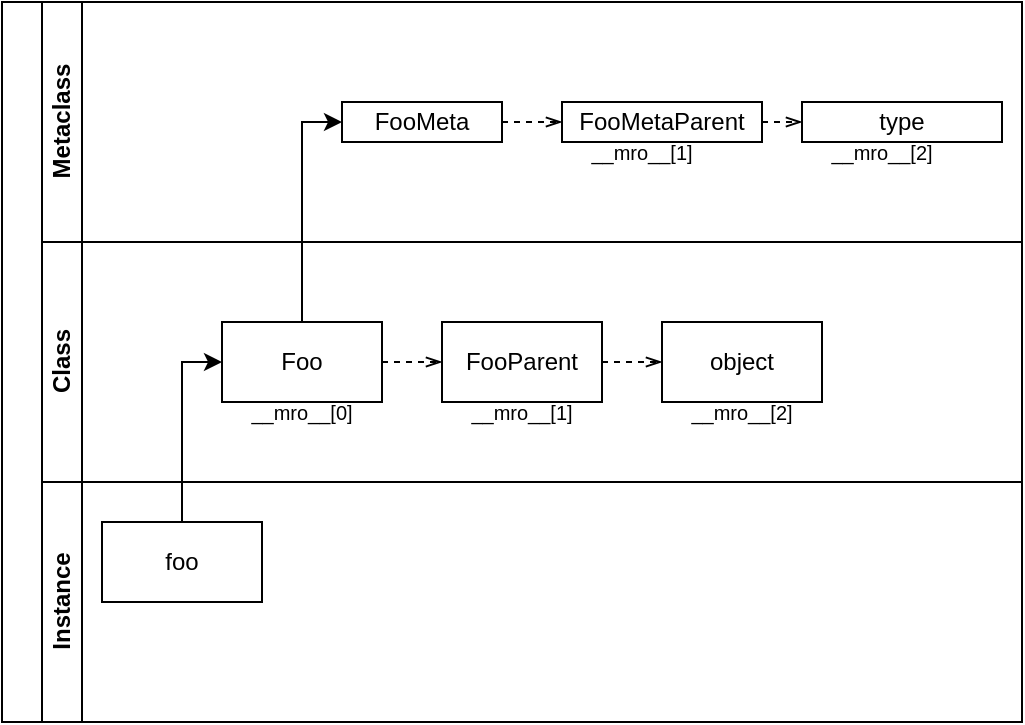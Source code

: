 <mxfile version="20.7.4" type="device"><diagram id="prtHgNgQTEPvFCAcTncT" name="Page-1"><mxGraphModel dx="1370" dy="958" grid="1" gridSize="10" guides="1" tooltips="1" connect="1" arrows="1" fold="1" page="1" pageScale="1" pageWidth="827" pageHeight="1169" math="0" shadow="0"><root><mxCell id="0"/><mxCell id="1" parent="0"/><mxCell id="dNxyNK7c78bLwvsdeMH5-19" value="" style="swimlane;html=1;childLayout=stackLayout;resizeParent=1;resizeParentMax=0;horizontal=0;startSize=20;horizontalStack=0;" parent="1" vertex="1"><mxGeometry x="120" y="120" width="510" height="360" as="geometry"/></mxCell><mxCell id="dNxyNK7c78bLwvsdeMH5-20" value="Metaclass" style="swimlane;html=1;startSize=20;horizontal=0;" parent="dNxyNK7c78bLwvsdeMH5-19" vertex="1"><mxGeometry x="20" width="490" height="120" as="geometry"/></mxCell><mxCell id="dNxyNK7c78bLwvsdeMH5-24" value="FooMeta" style="rounded=0;whiteSpace=wrap;html=1;fontFamily=Helvetica;fontSize=12;fontColor=#000000;align=center;" parent="dNxyNK7c78bLwvsdeMH5-20" vertex="1"><mxGeometry x="150" y="50" width="80" height="20" as="geometry"/></mxCell><mxCell id="jbVVa1-D4mWBv26Nt9Yt-16" value="FooMetaParent" style="rounded=0;whiteSpace=wrap;html=1;fontFamily=Helvetica;fontSize=12;fontColor=#000000;align=center;" parent="dNxyNK7c78bLwvsdeMH5-20" vertex="1"><mxGeometry x="260" y="50" width="100" height="20" as="geometry"/></mxCell><mxCell id="jbVVa1-D4mWBv26Nt9Yt-17" value="" style="endArrow=openThin;dashed=1;html=1;rounded=0;endFill=0;" parent="dNxyNK7c78bLwvsdeMH5-20" target="jbVVa1-D4mWBv26Nt9Yt-16" edge="1"><mxGeometry width="50" height="50" relative="1" as="geometry"><mxPoint x="230" y="60" as="sourcePoint"/><mxPoint x="140" y="-170" as="targetPoint"/></mxGeometry></mxCell><mxCell id="jbVVa1-D4mWBv26Nt9Yt-18" value="__mro__[1]" style="text;html=1;strokeColor=none;fillColor=none;align=center;verticalAlign=middle;whiteSpace=wrap;rounded=0;fontSize=10;" parent="dNxyNK7c78bLwvsdeMH5-20" vertex="1"><mxGeometry x="270" y="60" width="60" height="30" as="geometry"/></mxCell><mxCell id="jbVVa1-D4mWBv26Nt9Yt-21" value="type" style="rounded=0;whiteSpace=wrap;html=1;fontFamily=Helvetica;fontSize=12;fontColor=#000000;align=center;" parent="dNxyNK7c78bLwvsdeMH5-20" vertex="1"><mxGeometry x="380" y="50" width="100" height="20" as="geometry"/></mxCell><mxCell id="jbVVa1-D4mWBv26Nt9Yt-22" value="__mro__[2]" style="text;html=1;strokeColor=none;fillColor=none;align=center;verticalAlign=middle;whiteSpace=wrap;rounded=0;fontSize=10;" parent="dNxyNK7c78bLwvsdeMH5-20" vertex="1"><mxGeometry x="390" y="60" width="60" height="30" as="geometry"/></mxCell><mxCell id="jbVVa1-D4mWBv26Nt9Yt-23" value="" style="endArrow=openThin;dashed=1;html=1;rounded=0;endFill=0;" parent="dNxyNK7c78bLwvsdeMH5-20" source="jbVVa1-D4mWBv26Nt9Yt-16" target="jbVVa1-D4mWBv26Nt9Yt-21" edge="1"><mxGeometry width="50" height="50" relative="1" as="geometry"><mxPoint x="360.0" y="59.52" as="sourcePoint"/><mxPoint x="390" y="59.52" as="targetPoint"/></mxGeometry></mxCell><mxCell id="dNxyNK7c78bLwvsdeMH5-21" value="Class" style="swimlane;html=1;startSize=20;horizontal=0;" parent="dNxyNK7c78bLwvsdeMH5-19" vertex="1"><mxGeometry x="20" y="120" width="490" height="120" as="geometry"/></mxCell><mxCell id="dNxyNK7c78bLwvsdeMH5-26" value="Foo" style="rounded=0;whiteSpace=wrap;html=1;fontFamily=Helvetica;fontSize=12;fontColor=#000000;align=center;" parent="dNxyNK7c78bLwvsdeMH5-21" vertex="1"><mxGeometry x="90" y="40" width="80" height="40" as="geometry"/></mxCell><mxCell id="jbVVa1-D4mWBv26Nt9Yt-2" value="FooParent" style="rounded=0;whiteSpace=wrap;html=1;fontFamily=Helvetica;fontSize=12;fontColor=#000000;align=center;" parent="dNxyNK7c78bLwvsdeMH5-21" vertex="1"><mxGeometry x="200" y="40" width="80" height="40" as="geometry"/></mxCell><mxCell id="jbVVa1-D4mWBv26Nt9Yt-3" value="object" style="rounded=0;whiteSpace=wrap;html=1;fontFamily=Helvetica;fontSize=12;fontColor=#000000;align=center;" parent="dNxyNK7c78bLwvsdeMH5-21" vertex="1"><mxGeometry x="310" y="40" width="80" height="40" as="geometry"/></mxCell><mxCell id="jbVVa1-D4mWBv26Nt9Yt-4" value="" style="endArrow=openThin;dashed=1;html=1;rounded=0;endFill=0;" parent="dNxyNK7c78bLwvsdeMH5-21" source="dNxyNK7c78bLwvsdeMH5-26" target="jbVVa1-D4mWBv26Nt9Yt-2" edge="1"><mxGeometry width="50" height="50" relative="1" as="geometry"><mxPoint x="170" y="120" as="sourcePoint"/><mxPoint x="220" y="70" as="targetPoint"/></mxGeometry></mxCell><mxCell id="jbVVa1-D4mWBv26Nt9Yt-6" value="" style="endArrow=openThin;dashed=1;html=1;rounded=0;endFill=0;" parent="dNxyNK7c78bLwvsdeMH5-21" source="jbVVa1-D4mWBv26Nt9Yt-2" target="jbVVa1-D4mWBv26Nt9Yt-3" edge="1"><mxGeometry width="50" height="50" relative="1" as="geometry"><mxPoint x="270" y="59.76" as="sourcePoint"/><mxPoint x="310.0" y="59.76" as="targetPoint"/></mxGeometry></mxCell><mxCell id="jbVVa1-D4mWBv26Nt9Yt-7" value="__mro__[1]" style="text;html=1;strokeColor=none;fillColor=none;align=center;verticalAlign=middle;whiteSpace=wrap;rounded=0;fontSize=10;" parent="dNxyNK7c78bLwvsdeMH5-21" vertex="1"><mxGeometry x="210" y="70" width="60" height="30" as="geometry"/></mxCell><mxCell id="jbVVa1-D4mWBv26Nt9Yt-13" value="__mro__[2]" style="text;html=1;strokeColor=none;fillColor=none;align=center;verticalAlign=middle;whiteSpace=wrap;rounded=0;fontSize=10;" parent="dNxyNK7c78bLwvsdeMH5-21" vertex="1"><mxGeometry x="320" y="70" width="60" height="30" as="geometry"/></mxCell><mxCell id="jbVVa1-D4mWBv26Nt9Yt-14" value="__mro__[0]" style="text;html=1;strokeColor=none;fillColor=none;align=center;verticalAlign=middle;whiteSpace=wrap;rounded=0;fontSize=10;" parent="dNxyNK7c78bLwvsdeMH5-21" vertex="1"><mxGeometry x="100" y="70" width="60" height="30" as="geometry"/></mxCell><mxCell id="dNxyNK7c78bLwvsdeMH5-22" value="Instance" style="swimlane;html=1;startSize=20;horizontal=0;" parent="dNxyNK7c78bLwvsdeMH5-19" vertex="1"><mxGeometry x="20" y="240" width="490" height="120" as="geometry"><mxRectangle x="20" y="240" width="430" height="30" as="alternateBounds"/></mxGeometry></mxCell><mxCell id="dNxyNK7c78bLwvsdeMH5-34" value="foo" style="rounded=0;whiteSpace=wrap;html=1;fontFamily=Helvetica;fontSize=12;fontColor=#000000;align=center;" parent="dNxyNK7c78bLwvsdeMH5-22" vertex="1"><mxGeometry x="30" y="20" width="80" height="40" as="geometry"/></mxCell><mxCell id="jbVVa1-D4mWBv26Nt9Yt-1" value="" style="edgeStyle=orthogonalEdgeStyle;rounded=0;orthogonalLoop=1;jettySize=auto;html=1;endArrow=classic;endFill=1;entryX=0;entryY=0.5;entryDx=0;entryDy=0;" parent="dNxyNK7c78bLwvsdeMH5-19" source="dNxyNK7c78bLwvsdeMH5-34" target="dNxyNK7c78bLwvsdeMH5-26" edge="1"><mxGeometry relative="1" as="geometry"><mxPoint x="230.0" y="190" as="sourcePoint"/><mxPoint x="290" y="190" as="targetPoint"/></mxGeometry></mxCell><mxCell id="jbVVa1-D4mWBv26Nt9Yt-15" value="" style="edgeStyle=orthogonalEdgeStyle;rounded=0;orthogonalLoop=1;jettySize=auto;html=1;endArrow=classic;endFill=1;entryX=0;entryY=0.5;entryDx=0;entryDy=0;exitX=0.5;exitY=0;exitDx=0;exitDy=0;" parent="dNxyNK7c78bLwvsdeMH5-19" source="dNxyNK7c78bLwvsdeMH5-26" target="dNxyNK7c78bLwvsdeMH5-24" edge="1"><mxGeometry relative="1" as="geometry"><mxPoint x="160" y="140" as="sourcePoint"/><mxPoint x="110" y="20" as="targetPoint"/><Array as="points"><mxPoint x="150" y="60"/></Array></mxGeometry></mxCell></root></mxGraphModel></diagram></mxfile>